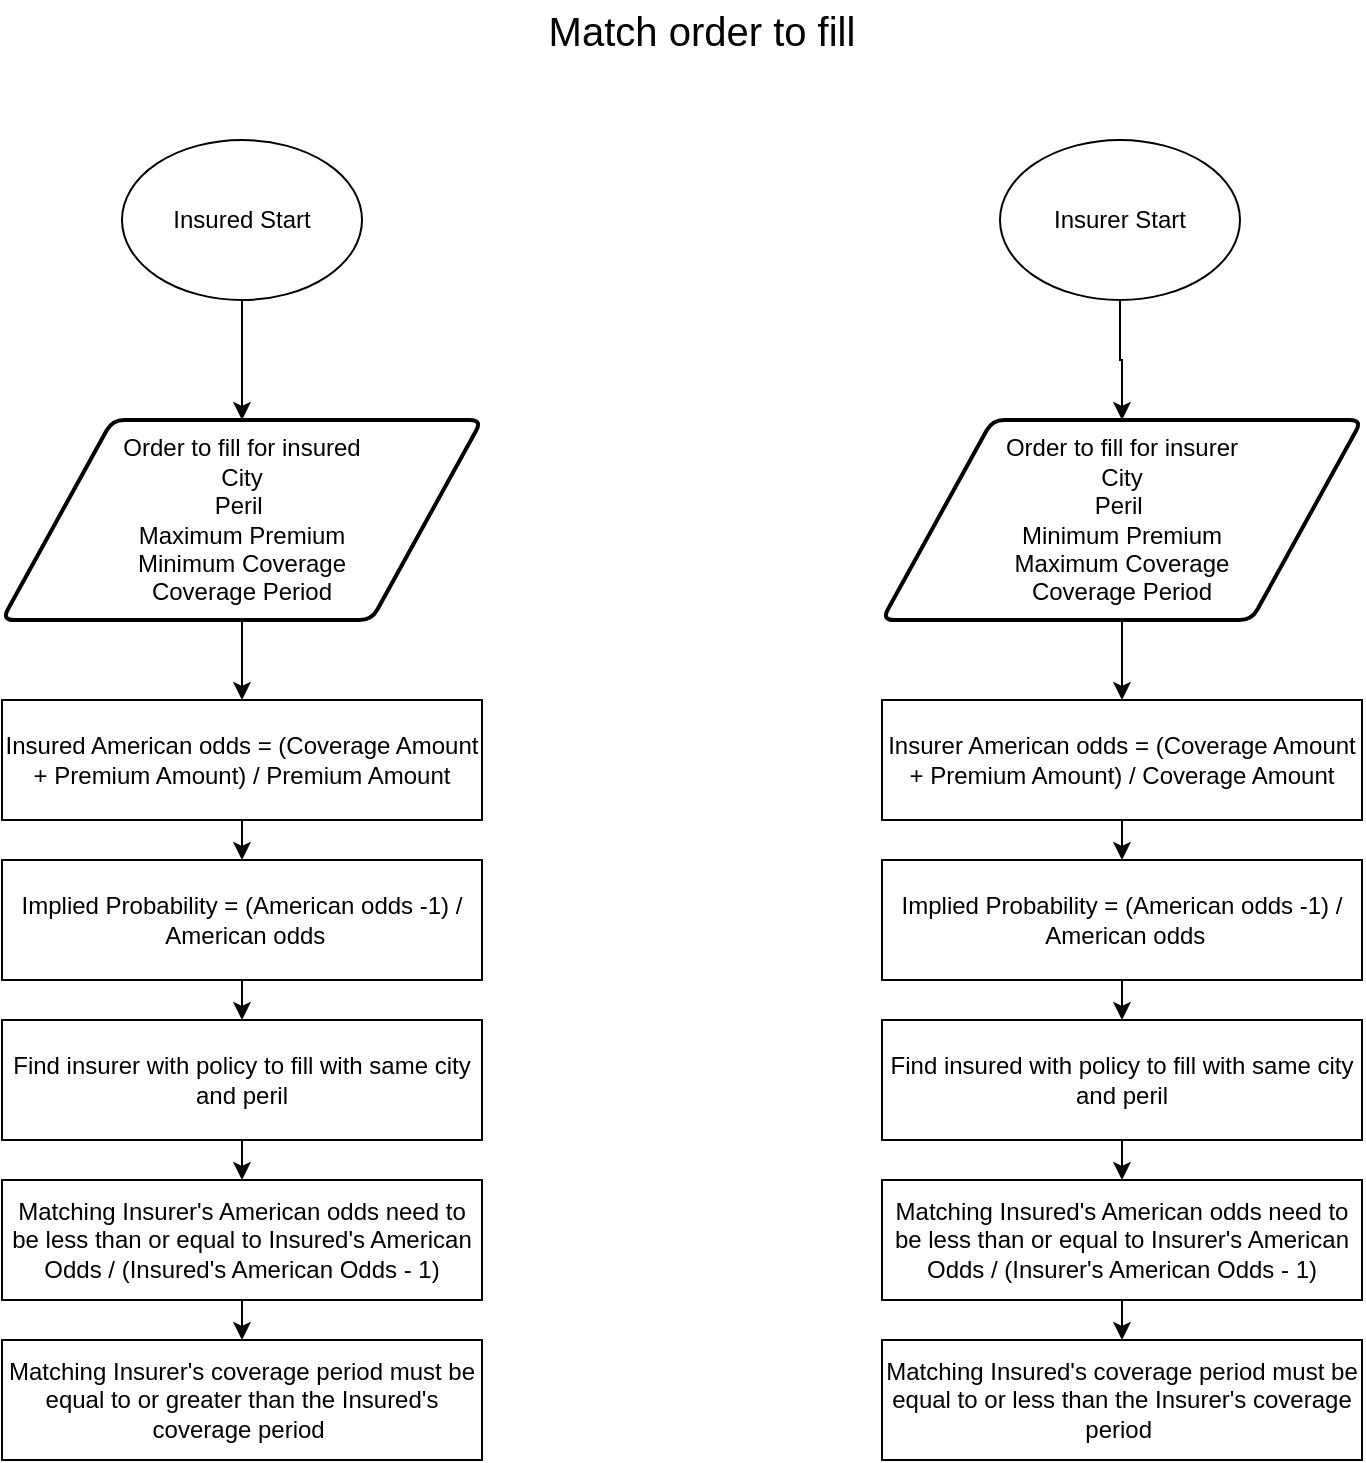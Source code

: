 <mxfile version="22.0.6" type="google">
  <diagram id="ZlAyQdcQMooYiMIp2iUB" name="Page-1">
    <mxGraphModel grid="1" page="1" gridSize="10" guides="1" tooltips="1" connect="1" arrows="1" fold="1" pageScale="1" pageWidth="850" pageHeight="1100" math="0" shadow="0">
      <root>
        <mxCell id="0" />
        <mxCell id="1" parent="0" />
        <mxCell id="LTsl6I-yJz7CTZH3c-zI-1" value="Match order to fill" style="text;html=1;strokeColor=none;fillColor=none;align=center;verticalAlign=middle;whiteSpace=wrap;rounded=0;fontSize=20;" vertex="1" parent="1">
          <mxGeometry x="340" y="-790" width="180" height="30" as="geometry" />
        </mxCell>
        <mxCell id="nmcCEkwAIkSC5uD4xKlo-20" style="edgeStyle=orthogonalEdgeStyle;rounded=0;orthogonalLoop=1;jettySize=auto;html=1;exitX=0.5;exitY=1;exitDx=0;exitDy=0;entryX=0.5;entryY=0;entryDx=0;entryDy=0;" edge="1" parent="1" source="c8lUtPE2-WJr9LVGRomk-13" target="nmcCEkwAIkSC5uD4xKlo-2">
          <mxGeometry relative="1" as="geometry" />
        </mxCell>
        <mxCell id="c8lUtPE2-WJr9LVGRomk-13" value="Order to fill for insured&lt;br&gt;City &lt;br&gt;Peril&amp;nbsp;&lt;br&gt;Maximum Premium &lt;br&gt;Minimum Coverage &lt;br&gt;Coverage Period" style="shape=parallelogram;html=1;strokeWidth=2;perimeter=parallelogramPerimeter;whiteSpace=wrap;rounded=1;arcSize=12;size=0.23;" vertex="1" parent="1">
          <mxGeometry x="80" y="-580" width="240" height="100" as="geometry" />
        </mxCell>
        <mxCell id="c8lUtPE2-WJr9LVGRomk-292" style="edgeStyle=orthogonalEdgeStyle;rounded=0;orthogonalLoop=1;jettySize=auto;html=1;entryX=1;entryY=0.5;entryDx=0;entryDy=0;startArrow=none;startFill=0;endArrow=classic;endFill=1;" edge="1" parent="1">
          <mxGeometry relative="1" as="geometry">
            <mxPoint x="1550" y="1215" as="targetPoint" />
          </mxGeometry>
        </mxCell>
        <mxCell id="c8lUtPE2-WJr9LVGRomk-295" style="edgeStyle=orthogonalEdgeStyle;rounded=0;orthogonalLoop=1;jettySize=auto;html=1;startArrow=none;startFill=0;endArrow=classic;endFill=1;" edge="1" parent="1">
          <mxGeometry relative="1" as="geometry">
            <mxPoint x="1750" y="525" as="sourcePoint" />
          </mxGeometry>
        </mxCell>
        <mxCell id="c8lUtPE2-WJr9LVGRomk-298" style="edgeStyle=orthogonalEdgeStyle;rounded=0;orthogonalLoop=1;jettySize=auto;html=1;entryX=1;entryY=0.5;entryDx=0;entryDy=0;startArrow=none;startFill=0;endArrow=classic;endFill=1;" edge="1" parent="1">
          <mxGeometry relative="1" as="geometry">
            <mxPoint x="1750" y="860" as="sourcePoint" />
          </mxGeometry>
        </mxCell>
        <mxCell id="nmcCEkwAIkSC5uD4xKlo-19" style="edgeStyle=orthogonalEdgeStyle;rounded=0;orthogonalLoop=1;jettySize=auto;html=1;exitX=0.5;exitY=1;exitDx=0;exitDy=0;entryX=0.5;entryY=0;entryDx=0;entryDy=0;" edge="1" parent="1" source="nmcCEkwAIkSC5uD4xKlo-1" target="nmcCEkwAIkSC5uD4xKlo-3">
          <mxGeometry relative="1" as="geometry" />
        </mxCell>
        <mxCell id="nmcCEkwAIkSC5uD4xKlo-1" value="Order to fill for insurer&lt;br&gt;City &lt;br&gt;Peril&amp;nbsp;&lt;br&gt;Minimum Premium &lt;br&gt;Maximum Coverage &lt;br&gt;Coverage Period" style="shape=parallelogram;html=1;strokeWidth=2;perimeter=parallelogramPerimeter;whiteSpace=wrap;rounded=1;arcSize=12;size=0.23;" vertex="1" parent="1">
          <mxGeometry x="520" y="-580" width="240" height="100" as="geometry" />
        </mxCell>
        <mxCell id="nmcCEkwAIkSC5uD4xKlo-21" style="edgeStyle=orthogonalEdgeStyle;rounded=0;orthogonalLoop=1;jettySize=auto;html=1;exitX=0.5;exitY=1;exitDx=0;exitDy=0;entryX=0.5;entryY=0;entryDx=0;entryDy=0;" edge="1" parent="1" source="nmcCEkwAIkSC5uD4xKlo-2" target="nmcCEkwAIkSC5uD4xKlo-4">
          <mxGeometry relative="1" as="geometry" />
        </mxCell>
        <mxCell id="nmcCEkwAIkSC5uD4xKlo-2" value="Insured American odds = (Coverage Amount + Premium Amount) / Premium Amount" style="rounded=0;whiteSpace=wrap;html=1;" vertex="1" parent="1">
          <mxGeometry x="80" y="-440" width="240" height="60" as="geometry" />
        </mxCell>
        <mxCell id="nmcCEkwAIkSC5uD4xKlo-22" style="edgeStyle=orthogonalEdgeStyle;rounded=0;orthogonalLoop=1;jettySize=auto;html=1;exitX=0.5;exitY=1;exitDx=0;exitDy=0;entryX=0.5;entryY=0;entryDx=0;entryDy=0;" edge="1" parent="1" source="nmcCEkwAIkSC5uD4xKlo-3" target="nmcCEkwAIkSC5uD4xKlo-6">
          <mxGeometry relative="1" as="geometry" />
        </mxCell>
        <mxCell id="nmcCEkwAIkSC5uD4xKlo-3" value="Insurer American odds = (Coverage Amount + Premium Amount) / Coverage Amount" style="rounded=0;whiteSpace=wrap;html=1;" vertex="1" parent="1">
          <mxGeometry x="520" y="-440" width="240" height="60" as="geometry" />
        </mxCell>
        <mxCell id="nmcCEkwAIkSC5uD4xKlo-26" style="edgeStyle=orthogonalEdgeStyle;rounded=0;orthogonalLoop=1;jettySize=auto;html=1;exitX=0.5;exitY=1;exitDx=0;exitDy=0;entryX=0.5;entryY=0;entryDx=0;entryDy=0;" edge="1" parent="1" source="nmcCEkwAIkSC5uD4xKlo-4" target="nmcCEkwAIkSC5uD4xKlo-9">
          <mxGeometry relative="1" as="geometry" />
        </mxCell>
        <mxCell id="nmcCEkwAIkSC5uD4xKlo-4" value="Implied Probability = (American odds -1) / &amp;nbsp;American odds" style="rounded=0;whiteSpace=wrap;html=1;" vertex="1" parent="1">
          <mxGeometry x="80" y="-360" width="240" height="60" as="geometry" />
        </mxCell>
        <mxCell id="nmcCEkwAIkSC5uD4xKlo-15" value="" style="edgeStyle=orthogonalEdgeStyle;rounded=0;orthogonalLoop=1;jettySize=auto;html=1;" edge="1" parent="1" source="nmcCEkwAIkSC5uD4xKlo-5" target="c8lUtPE2-WJr9LVGRomk-13">
          <mxGeometry relative="1" as="geometry" />
        </mxCell>
        <mxCell id="nmcCEkwAIkSC5uD4xKlo-5" value="Insured Start" style="ellipse;whiteSpace=wrap;html=1;" vertex="1" parent="1">
          <mxGeometry x="140" y="-720" width="120" height="80" as="geometry" />
        </mxCell>
        <mxCell id="nmcCEkwAIkSC5uD4xKlo-23" style="edgeStyle=orthogonalEdgeStyle;rounded=0;orthogonalLoop=1;jettySize=auto;html=1;exitX=0.5;exitY=1;exitDx=0;exitDy=0;entryX=0.5;entryY=0;entryDx=0;entryDy=0;" edge="1" parent="1" source="nmcCEkwAIkSC5uD4xKlo-6" target="nmcCEkwAIkSC5uD4xKlo-11">
          <mxGeometry relative="1" as="geometry" />
        </mxCell>
        <mxCell id="nmcCEkwAIkSC5uD4xKlo-6" value="Implied Probability = (American odds -1) / &amp;nbsp;American odds" style="rounded=0;whiteSpace=wrap;html=1;" vertex="1" parent="1">
          <mxGeometry x="520" y="-360" width="240" height="60" as="geometry" />
        </mxCell>
        <mxCell id="nmcCEkwAIkSC5uD4xKlo-16" value="" style="edgeStyle=orthogonalEdgeStyle;rounded=0;orthogonalLoop=1;jettySize=auto;html=1;" edge="1" parent="1" source="nmcCEkwAIkSC5uD4xKlo-7" target="nmcCEkwAIkSC5uD4xKlo-1">
          <mxGeometry relative="1" as="geometry" />
        </mxCell>
        <mxCell id="nmcCEkwAIkSC5uD4xKlo-7" value="Insurer Start" style="ellipse;whiteSpace=wrap;html=1;" vertex="1" parent="1">
          <mxGeometry x="579" y="-720" width="120" height="80" as="geometry" />
        </mxCell>
        <mxCell id="nmcCEkwAIkSC5uD4xKlo-27" style="edgeStyle=orthogonalEdgeStyle;rounded=0;orthogonalLoop=1;jettySize=auto;html=1;exitX=0.5;exitY=1;exitDx=0;exitDy=0;entryX=0.5;entryY=0;entryDx=0;entryDy=0;" edge="1" parent="1" source="nmcCEkwAIkSC5uD4xKlo-9" target="nmcCEkwAIkSC5uD4xKlo-10">
          <mxGeometry relative="1" as="geometry" />
        </mxCell>
        <mxCell id="nmcCEkwAIkSC5uD4xKlo-9" value="Find insurer with policy to fill with same city and peril" style="rounded=0;whiteSpace=wrap;html=1;" vertex="1" parent="1">
          <mxGeometry x="80" y="-280" width="240" height="60" as="geometry" />
        </mxCell>
        <mxCell id="nmcCEkwAIkSC5uD4xKlo-28" style="edgeStyle=orthogonalEdgeStyle;rounded=0;orthogonalLoop=1;jettySize=auto;html=1;exitX=0.5;exitY=1;exitDx=0;exitDy=0;entryX=0.5;entryY=0;entryDx=0;entryDy=0;" edge="1" parent="1" source="nmcCEkwAIkSC5uD4xKlo-10" target="nmcCEkwAIkSC5uD4xKlo-13">
          <mxGeometry relative="1" as="geometry" />
        </mxCell>
        <mxCell id="nmcCEkwAIkSC5uD4xKlo-10" value="Matching Insurer&#39;s American odds need to be less than or equal to Insured&#39;s American Odds / (Insured&#39;s American Odds - 1)" style="rounded=0;whiteSpace=wrap;html=1;" vertex="1" parent="1">
          <mxGeometry x="80" y="-200" width="240" height="60" as="geometry" />
        </mxCell>
        <mxCell id="nmcCEkwAIkSC5uD4xKlo-24" style="edgeStyle=orthogonalEdgeStyle;rounded=0;orthogonalLoop=1;jettySize=auto;html=1;exitX=0.5;exitY=1;exitDx=0;exitDy=0;entryX=0.5;entryY=0;entryDx=0;entryDy=0;" edge="1" parent="1" source="nmcCEkwAIkSC5uD4xKlo-11" target="nmcCEkwAIkSC5uD4xKlo-12">
          <mxGeometry relative="1" as="geometry" />
        </mxCell>
        <mxCell id="nmcCEkwAIkSC5uD4xKlo-11" value="Find insured with policy to fill with same city and peril" style="rounded=0;whiteSpace=wrap;html=1;" vertex="1" parent="1">
          <mxGeometry x="520" y="-280" width="240" height="60" as="geometry" />
        </mxCell>
        <mxCell id="nmcCEkwAIkSC5uD4xKlo-25" style="edgeStyle=orthogonalEdgeStyle;rounded=0;orthogonalLoop=1;jettySize=auto;html=1;exitX=0.5;exitY=1;exitDx=0;exitDy=0;entryX=0.5;entryY=0;entryDx=0;entryDy=0;" edge="1" parent="1" source="nmcCEkwAIkSC5uD4xKlo-12" target="nmcCEkwAIkSC5uD4xKlo-14">
          <mxGeometry relative="1" as="geometry" />
        </mxCell>
        <mxCell id="nmcCEkwAIkSC5uD4xKlo-12" value="Matching Insured&#39;s American odds need to be less than or equal to Insurer&#39;s American Odds / (Insurer&#39;s American Odds - 1)" style="rounded=0;whiteSpace=wrap;html=1;" vertex="1" parent="1">
          <mxGeometry x="520" y="-200" width="240" height="60" as="geometry" />
        </mxCell>
        <mxCell id="nmcCEkwAIkSC5uD4xKlo-13" value="Matching Insurer&#39;s coverage period must be equal to or greater than the Insured&#39;s coverage period&amp;nbsp;" style="rounded=0;whiteSpace=wrap;html=1;" vertex="1" parent="1">
          <mxGeometry x="80" y="-120" width="240" height="60" as="geometry" />
        </mxCell>
        <mxCell id="nmcCEkwAIkSC5uD4xKlo-14" value="Matching Insured&#39;s coverage period must be equal to or less than the Insurer&#39;s coverage period&amp;nbsp;" style="rounded=0;whiteSpace=wrap;html=1;" vertex="1" parent="1">
          <mxGeometry x="520" y="-120" width="240" height="60" as="geometry" />
        </mxCell>
      </root>
    </mxGraphModel>
  </diagram>
</mxfile>
